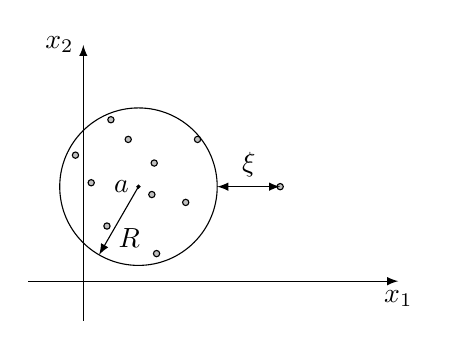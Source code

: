 \newcommand\cird[1]{\draw [fill = lightgray] (center) ++ (#1) circle (0.04);} %, thin]

\node (center) at (0.7,1.2) {};
\draw[-latex] (-0.7,0) -- (4,0) node[below] {$x_1$};
\draw[-latex] (0,-0.5) -- (0,3) node[left] {$x_2$};
\draw [fill = none] (center) circle (1.0);
\draw [fill = black] (center) circle (0.02);
\cird{0.2,0.3}
\cird{-0.13,0.6}
\cird{0.17,-0.1}
\cird{0.6,-0.2}
\cird{-0.4,-0.5}
\cird{-0.6,0.05}
\cird{0.23,-0.85}
\cird{-0.35,0.85}
\cird{-0.8,0.4}
\cird{0.75,0.6}

\cird{1.8,0}
\draw[latex-latex, thin] (center) ++(1,0) -- ++(0.8,0) node[pos=0.5,above]{$\xi$};
\draw[latex-] (center) ++(240:1) -- +(60:1) node[pos=0.25, right] {$R$};
\node[left] at (center) {$a$};
%\draw[-latex] (center) -- ++(0.5,0.2) node[pos=0.6, right] {$R$};
%\draw [fill = darkgray, thin] (center) ++(0.5,0.5) circle (0.05);
% \draw[color=orange] plot (\x,0.1);
% \draw[color=orange,thin] plot (\x,-0.1);
% \draw[color=orange,thin] plot (\x,0.3);
% \draw[color=green, thin] plot (\x,\x*\x);
% \draw[color=green] plot (\x,\x*\x-1);
% \draw[color=green, thin] plot (\x,\x*\x-2);